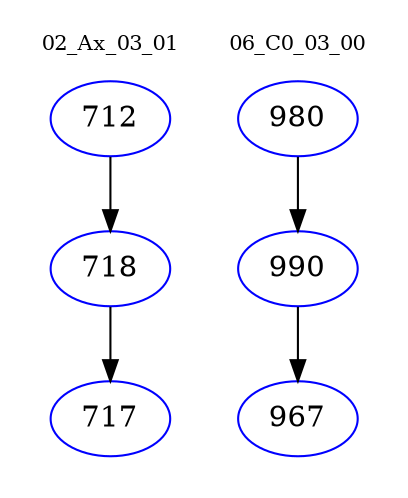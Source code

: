 digraph{
subgraph cluster_0 {
color = white
label = "02_Ax_03_01";
fontsize=10;
T0_712 [label="712", color="blue"]
T0_712 -> T0_718 [color="black"]
T0_718 [label="718", color="blue"]
T0_718 -> T0_717 [color="black"]
T0_717 [label="717", color="blue"]
}
subgraph cluster_1 {
color = white
label = "06_C0_03_00";
fontsize=10;
T1_980 [label="980", color="blue"]
T1_980 -> T1_990 [color="black"]
T1_990 [label="990", color="blue"]
T1_990 -> T1_967 [color="black"]
T1_967 [label="967", color="blue"]
}
}
